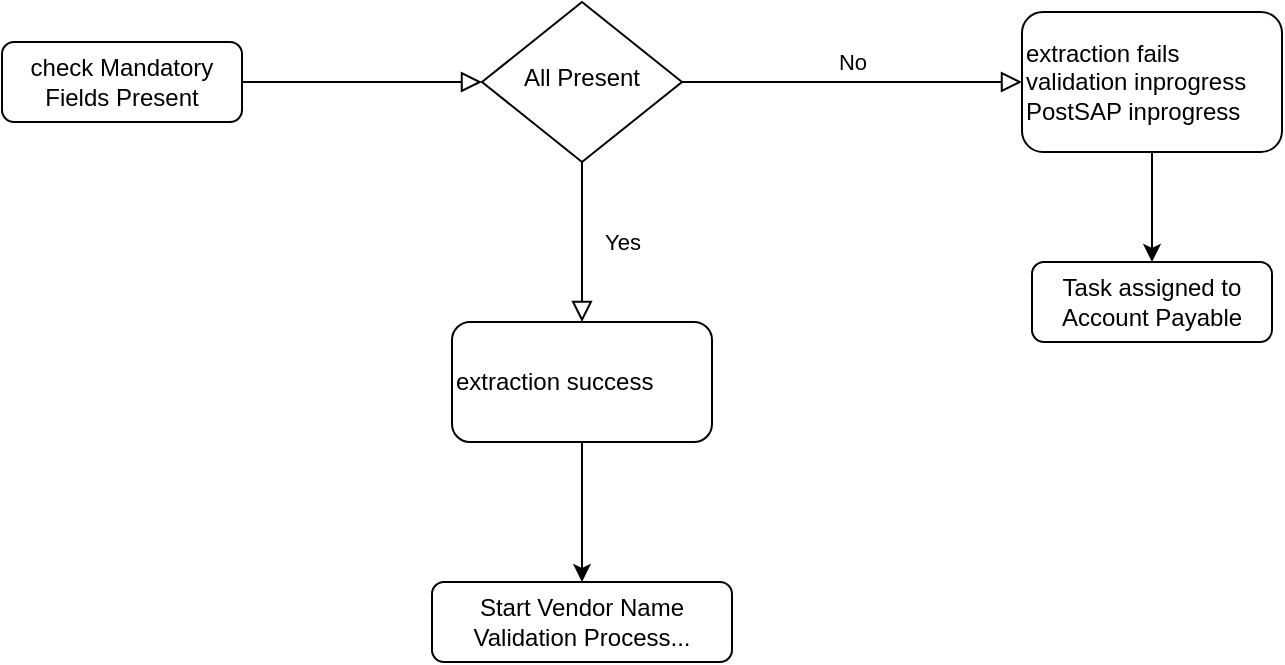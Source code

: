 <mxfile version="21.1.2" type="github" pages="7">
  <diagram id="C5RBs43oDa-KdzZeNtuy" name="Mandatory Fields">
    <mxGraphModel dx="880" dy="452" grid="1" gridSize="10" guides="1" tooltips="1" connect="1" arrows="1" fold="1" page="1" pageScale="1" pageWidth="827" pageHeight="1169" math="0" shadow="0">
      <root>
        <mxCell id="WIyWlLk6GJQsqaUBKTNV-0" />
        <mxCell id="WIyWlLk6GJQsqaUBKTNV-1" parent="WIyWlLk6GJQsqaUBKTNV-0" />
        <mxCell id="WIyWlLk6GJQsqaUBKTNV-2" value="" style="rounded=0;html=1;jettySize=auto;orthogonalLoop=1;fontSize=11;endArrow=block;endFill=0;endSize=8;strokeWidth=1;shadow=0;labelBackgroundColor=none;edgeStyle=orthogonalEdgeStyle;" parent="WIyWlLk6GJQsqaUBKTNV-1" source="WIyWlLk6GJQsqaUBKTNV-3" target="WIyWlLk6GJQsqaUBKTNV-6" edge="1">
          <mxGeometry relative="1" as="geometry" />
        </mxCell>
        <mxCell id="WIyWlLk6GJQsqaUBKTNV-3" value="check Mandatory Fields Present" style="rounded=1;whiteSpace=wrap;html=1;fontSize=12;glass=0;strokeWidth=1;shadow=0;" parent="WIyWlLk6GJQsqaUBKTNV-1" vertex="1">
          <mxGeometry x="40" y="50" width="120" height="40" as="geometry" />
        </mxCell>
        <mxCell id="WIyWlLk6GJQsqaUBKTNV-4" value="Yes" style="rounded=0;html=1;jettySize=auto;orthogonalLoop=1;fontSize=11;endArrow=block;endFill=0;endSize=8;strokeWidth=1;shadow=0;labelBackgroundColor=none;edgeStyle=orthogonalEdgeStyle;" parent="WIyWlLk6GJQsqaUBKTNV-1" source="WIyWlLk6GJQsqaUBKTNV-6" edge="1">
          <mxGeometry y="20" relative="1" as="geometry">
            <mxPoint as="offset" />
            <mxPoint x="330" y="190" as="targetPoint" />
          </mxGeometry>
        </mxCell>
        <mxCell id="WIyWlLk6GJQsqaUBKTNV-5" value="No" style="edgeStyle=orthogonalEdgeStyle;rounded=0;html=1;jettySize=auto;orthogonalLoop=1;fontSize=11;endArrow=block;endFill=0;endSize=8;strokeWidth=1;shadow=0;labelBackgroundColor=none;" parent="WIyWlLk6GJQsqaUBKTNV-1" source="WIyWlLk6GJQsqaUBKTNV-6" target="WIyWlLk6GJQsqaUBKTNV-7" edge="1">
          <mxGeometry y="10" relative="1" as="geometry">
            <mxPoint as="offset" />
          </mxGeometry>
        </mxCell>
        <mxCell id="WIyWlLk6GJQsqaUBKTNV-6" value="All Present" style="rhombus;whiteSpace=wrap;html=1;shadow=0;fontFamily=Helvetica;fontSize=12;align=center;strokeWidth=1;spacing=6;spacingTop=-4;" parent="WIyWlLk6GJQsqaUBKTNV-1" vertex="1">
          <mxGeometry x="280" y="30" width="100" height="80" as="geometry" />
        </mxCell>
        <mxCell id="fISz7vWK99dAuhPHRys6-1" style="edgeStyle=orthogonalEdgeStyle;rounded=0;orthogonalLoop=1;jettySize=auto;html=1;entryX=0.5;entryY=0;entryDx=0;entryDy=0;" parent="WIyWlLk6GJQsqaUBKTNV-1" source="WIyWlLk6GJQsqaUBKTNV-7" target="fISz7vWK99dAuhPHRys6-0" edge="1">
          <mxGeometry relative="1" as="geometry" />
        </mxCell>
        <mxCell id="WIyWlLk6GJQsqaUBKTNV-7" value="extraction fails&lt;br&gt;validation inprogress&lt;br&gt;&lt;div style=&quot;&quot;&gt;&lt;span style=&quot;background-color: initial;&quot;&gt;PostSAP inprogress&lt;/span&gt;&lt;/div&gt;" style="rounded=1;whiteSpace=wrap;html=1;fontSize=12;glass=0;strokeWidth=1;shadow=0;align=left;" parent="WIyWlLk6GJQsqaUBKTNV-1" vertex="1">
          <mxGeometry x="550" y="35" width="130" height="70" as="geometry" />
        </mxCell>
        <mxCell id="WIyWlLk6GJQsqaUBKTNV-11" value="Start Vendor Name Validation Process..." style="rounded=1;whiteSpace=wrap;html=1;fontSize=12;glass=0;strokeWidth=1;shadow=0;" parent="WIyWlLk6GJQsqaUBKTNV-1" vertex="1">
          <mxGeometry x="255" y="320" width="150" height="40" as="geometry" />
        </mxCell>
        <mxCell id="fISz7vWK99dAuhPHRys6-0" value="Task assigned to Account Payable" style="rounded=1;whiteSpace=wrap;html=1;fontSize=12;glass=0;strokeWidth=1;shadow=0;" parent="WIyWlLk6GJQsqaUBKTNV-1" vertex="1">
          <mxGeometry x="555" y="160" width="120" height="40" as="geometry" />
        </mxCell>
        <mxCell id="52Yj7BXI9naq8_dZovOU-3" style="edgeStyle=orthogonalEdgeStyle;rounded=0;orthogonalLoop=1;jettySize=auto;html=1;exitX=0.5;exitY=1;exitDx=0;exitDy=0;entryX=0.5;entryY=0;entryDx=0;entryDy=0;" parent="WIyWlLk6GJQsqaUBKTNV-1" source="52Yj7BXI9naq8_dZovOU-0" target="WIyWlLk6GJQsqaUBKTNV-11" edge="1">
          <mxGeometry relative="1" as="geometry" />
        </mxCell>
        <mxCell id="52Yj7BXI9naq8_dZovOU-0" value="extraction success" style="rounded=1;whiteSpace=wrap;html=1;fontSize=12;glass=0;strokeWidth=1;shadow=0;align=left;" parent="WIyWlLk6GJQsqaUBKTNV-1" vertex="1">
          <mxGeometry x="265" y="190" width="130" height="60" as="geometry" />
        </mxCell>
      </root>
    </mxGraphModel>
  </diagram>
  <diagram name="Vendor Name 100" id="xeKI6oWiTGmPrsFGjI2a">
    <mxGraphModel dx="880" dy="452" grid="1" gridSize="10" guides="1" tooltips="1" connect="1" arrows="1" fold="1" page="1" pageScale="1" pageWidth="827" pageHeight="1169" math="0" shadow="0">
      <root>
        <mxCell id="GEyq8QfW8XVwPVx9Geoc-0" />
        <mxCell id="GEyq8QfW8XVwPVx9Geoc-1" parent="GEyq8QfW8XVwPVx9Geoc-0" />
        <mxCell id="GEyq8QfW8XVwPVx9Geoc-5" value="No" style="edgeStyle=orthogonalEdgeStyle;rounded=0;html=1;jettySize=auto;orthogonalLoop=1;fontSize=11;endArrow=block;endFill=0;endSize=8;strokeWidth=1;shadow=0;labelBackgroundColor=none;" parent="GEyq8QfW8XVwPVx9Geoc-1" source="GEyq8QfW8XVwPVx9Geoc-6" target="GEyq8QfW8XVwPVx9Geoc-8" edge="1">
          <mxGeometry y="10" relative="1" as="geometry">
            <mxPoint as="offset" />
          </mxGeometry>
        </mxCell>
        <mxCell id="joRaf-Un_7jefoNx6RUr-8" style="edgeStyle=orthogonalEdgeStyle;rounded=0;orthogonalLoop=1;jettySize=auto;html=1;entryX=0.5;entryY=0;entryDx=0;entryDy=0;" parent="GEyq8QfW8XVwPVx9Geoc-1" source="GEyq8QfW8XVwPVx9Geoc-6" target="GEyq8QfW8XVwPVx9Geoc-9" edge="1">
          <mxGeometry relative="1" as="geometry" />
        </mxCell>
        <mxCell id="GEyq8QfW8XVwPVx9Geoc-6" value="invoiceData.getRecipientName() != null&lt;br style=&quot;border-color: var(--border-color);&quot;&gt;&amp;amp;&amp;amp;&lt;br style=&quot;border-color: var(--border-color);&quot;&gt;&amp;nbsp;invoiceData.getRecipientName() != &quot;&quot;" style="rhombus;whiteSpace=wrap;html=1;shadow=0;fontFamily=Helvetica;fontSize=12;align=center;strokeWidth=1;spacing=6;spacingTop=-4;" parent="GEyq8QfW8XVwPVx9Geoc-1" vertex="1">
          <mxGeometry x="124" y="31" width="350" height="170" as="geometry" />
        </mxCell>
        <mxCell id="GEyq8QfW8XVwPVx9Geoc-8" value="vendor name match fails (100)&lt;br&gt;validation fails" style="rounded=1;whiteSpace=wrap;html=1;fontSize=12;glass=0;strokeWidth=1;shadow=0;align=left;" parent="GEyq8QfW8XVwPVx9Geoc-1" vertex="1">
          <mxGeometry x="604" y="236" width="180" height="70" as="geometry" />
        </mxCell>
        <mxCell id="joRaf-Un_7jefoNx6RUr-1" style="edgeStyle=orthogonalEdgeStyle;rounded=0;orthogonalLoop=1;jettySize=auto;html=1;entryX=0.5;entryY=0;entryDx=0;entryDy=0;" parent="GEyq8QfW8XVwPVx9Geoc-1" source="GEyq8QfW8XVwPVx9Geoc-9" target="joRaf-Un_7jefoNx6RUr-0" edge="1">
          <mxGeometry relative="1" as="geometry" />
        </mxCell>
        <mxCell id="GEyq8QfW8XVwPVx9Geoc-9" value="getVendorDetailsByName" style="rounded=1;whiteSpace=wrap;html=1;fontSize=12;glass=0;strokeWidth=1;shadow=0;" parent="GEyq8QfW8XVwPVx9Geoc-1" vertex="1">
          <mxGeometry x="209" y="306" width="180" height="30" as="geometry" />
        </mxCell>
        <mxCell id="joRaf-Un_7jefoNx6RUr-3" style="edgeStyle=orthogonalEdgeStyle;rounded=0;orthogonalLoop=1;jettySize=auto;html=1;exitX=1;exitY=0.5;exitDx=0;exitDy=0;entryX=0;entryY=0.5;entryDx=0;entryDy=0;" parent="GEyq8QfW8XVwPVx9Geoc-1" source="joRaf-Un_7jefoNx6RUr-0" target="GEyq8QfW8XVwPVx9Geoc-8" edge="1">
          <mxGeometry relative="1" as="geometry">
            <mxPoint x="574" y="271" as="targetPoint" />
          </mxGeometry>
        </mxCell>
        <mxCell id="joRaf-Un_7jefoNx6RUr-6" style="edgeStyle=orthogonalEdgeStyle;rounded=0;orthogonalLoop=1;jettySize=auto;html=1;exitX=0.5;exitY=1;exitDx=0;exitDy=0;entryX=0.5;entryY=0;entryDx=0;entryDy=0;" parent="GEyq8QfW8XVwPVx9Geoc-1" source="joRaf-Un_7jefoNx6RUr-0" target="joRaf-Un_7jefoNx6RUr-5" edge="1">
          <mxGeometry relative="1" as="geometry" />
        </mxCell>
        <mxCell id="joRaf-Un_7jefoNx6RUr-0" value="if vendor exist" style="rhombus;whiteSpace=wrap;html=1;shadow=0;fontFamily=Helvetica;fontSize=12;align=center;strokeWidth=1;spacing=6;spacingTop=-4;" parent="GEyq8QfW8XVwPVx9Geoc-1" vertex="1">
          <mxGeometry x="239" y="431" width="120" height="80" as="geometry" />
        </mxCell>
        <mxCell id="joRaf-Un_7jefoNx6RUr-2" value="Yes" style="text;html=1;align=center;verticalAlign=middle;resizable=0;points=[];autosize=1;strokeColor=none;fillColor=none;" parent="GEyq8QfW8XVwPVx9Geoc-1" vertex="1">
          <mxGeometry x="304" y="581" width="40" height="30" as="geometry" />
        </mxCell>
        <mxCell id="joRaf-Un_7jefoNx6RUr-4" value="No" style="text;html=1;align=center;verticalAlign=middle;resizable=0;points=[];autosize=1;strokeColor=none;fillColor=none;" parent="GEyq8QfW8XVwPVx9Geoc-1" vertex="1">
          <mxGeometry x="389" y="441" width="40" height="30" as="geometry" />
        </mxCell>
        <mxCell id="joRaf-Un_7jefoNx6RUr-5" value="vendor name match success(100)&lt;br&gt;&lt;br&gt;Start Duplicate Invoice Validation Process..." style="rounded=1;whiteSpace=wrap;html=1;fontSize=12;glass=0;strokeWidth=1;shadow=0;align=left;" parent="GEyq8QfW8XVwPVx9Geoc-1" vertex="1">
          <mxGeometry x="179" y="631" width="240" height="70" as="geometry" />
        </mxCell>
        <mxCell id="joRaf-Un_7jefoNx6RUr-9" value="Yes" style="text;html=1;align=center;verticalAlign=middle;resizable=0;points=[];autosize=1;strokeColor=none;fillColor=none;" parent="GEyq8QfW8XVwPVx9Geoc-1" vertex="1">
          <mxGeometry x="304" y="251" width="40" height="30" as="geometry" />
        </mxCell>
      </root>
    </mxGraphModel>
  </diagram>
  <diagram name="Duplicate Invoice 110" id="ny8uPrNMtchfUcqOVGPN">
    <mxGraphModel dx="880" dy="452" grid="1" gridSize="10" guides="1" tooltips="1" connect="1" arrows="1" fold="1" page="1" pageScale="1" pageWidth="827" pageHeight="1169" math="0" shadow="0">
      <root>
        <mxCell id="5fZuDVEklZM3lYwPOzZ7-0" />
        <mxCell id="5fZuDVEklZM3lYwPOzZ7-1" parent="5fZuDVEklZM3lYwPOzZ7-0" />
        <mxCell id="5fZuDVEklZM3lYwPOzZ7-2" value="No" style="edgeStyle=orthogonalEdgeStyle;rounded=0;html=1;jettySize=auto;orthogonalLoop=1;fontSize=11;endArrow=block;endFill=0;endSize=8;strokeWidth=1;shadow=0;labelBackgroundColor=none;" parent="5fZuDVEklZM3lYwPOzZ7-1" source="5fZuDVEklZM3lYwPOzZ7-4" target="5fZuDVEklZM3lYwPOzZ7-5" edge="1">
          <mxGeometry y="10" relative="1" as="geometry">
            <mxPoint as="offset" />
          </mxGeometry>
        </mxCell>
        <mxCell id="gbaXrT7PtU5A1yUlChdh-5" style="edgeStyle=orthogonalEdgeStyle;rounded=0;orthogonalLoop=1;jettySize=auto;html=1;exitX=0.5;exitY=1;exitDx=0;exitDy=0;entryX=0.5;entryY=0;entryDx=0;entryDy=0;" parent="5fZuDVEklZM3lYwPOzZ7-1" source="5fZuDVEklZM3lYwPOzZ7-4" target="gbaXrT7PtU5A1yUlChdh-4" edge="1">
          <mxGeometry relative="1" as="geometry" />
        </mxCell>
        <mxCell id="5fZuDVEklZM3lYwPOzZ7-4" value="InvoiceRef() != null&lt;br&gt;&amp;amp;&amp;amp;&lt;br&gt;InvoiceDate() != null&lt;br&gt;&amp;amp;&amp;amp;&lt;br&gt;vendorMaster != null &lt;br&gt;&amp;amp;&amp;amp; &lt;br&gt;vendorMaster.getVendorNo() != null" style="rhombus;whiteSpace=wrap;html=1;shadow=0;fontFamily=Helvetica;fontSize=12;align=center;strokeWidth=1;spacing=6;spacingTop=-4;horizontal=1;verticalAlign=middle;labelPosition=center;verticalLabelPosition=middle;" parent="5fZuDVEklZM3lYwPOzZ7-1" vertex="1">
          <mxGeometry x="110" y="31" width="364" height="199" as="geometry" />
        </mxCell>
        <mxCell id="5fZuDVEklZM3lYwPOzZ7-5" value="duplicate invoice match fails (110)&lt;br&gt;validation fails" style="rounded=1;whiteSpace=wrap;html=1;fontSize=12;glass=0;strokeWidth=1;shadow=0;align=left;" parent="5fZuDVEklZM3lYwPOzZ7-1" vertex="1">
          <mxGeometry x="610" y="260" width="200" height="70" as="geometry" />
        </mxCell>
        <mxCell id="5fZuDVEklZM3lYwPOzZ7-12" value="No" style="text;html=1;align=center;verticalAlign=middle;resizable=0;points=[];autosize=1;strokeColor=none;fillColor=none;" parent="5fZuDVEklZM3lYwPOzZ7-1" vertex="1">
          <mxGeometry x="290" y="510" width="40" height="30" as="geometry" />
        </mxCell>
        <mxCell id="5fZuDVEklZM3lYwPOzZ7-13" value="duplicate invoice&amp;nbsp;match success(110)&lt;br&gt;&lt;br&gt;Start PO Validation Process..." style="rounded=1;whiteSpace=wrap;html=1;fontSize=12;glass=0;strokeWidth=1;shadow=0;align=left;" parent="5fZuDVEklZM3lYwPOzZ7-1" vertex="1">
          <mxGeometry x="172" y="560" width="240" height="70" as="geometry" />
        </mxCell>
        <mxCell id="5fZuDVEklZM3lYwPOzZ7-14" value="Yes" style="text;html=1;align=center;verticalAlign=middle;resizable=0;points=[];autosize=1;strokeColor=none;fillColor=none;" parent="5fZuDVEklZM3lYwPOzZ7-1" vertex="1">
          <mxGeometry x="290" y="236" width="40" height="30" as="geometry" />
        </mxCell>
        <mxCell id="gbaXrT7PtU5A1yUlChdh-8" style="edgeStyle=orthogonalEdgeStyle;rounded=0;orthogonalLoop=1;jettySize=auto;html=1;exitX=1;exitY=0.5;exitDx=0;exitDy=0;" parent="5fZuDVEklZM3lYwPOzZ7-1" source="gbaXrT7PtU5A1yUlChdh-3" target="5fZuDVEklZM3lYwPOzZ7-5" edge="1">
          <mxGeometry relative="1" as="geometry" />
        </mxCell>
        <mxCell id="gbaXrT7PtU5A1yUlChdh-9" value="" style="edgeStyle=orthogonalEdgeStyle;rounded=0;orthogonalLoop=1;jettySize=auto;html=1;" parent="5fZuDVEklZM3lYwPOzZ7-1" source="gbaXrT7PtU5A1yUlChdh-3" target="5fZuDVEklZM3lYwPOzZ7-13" edge="1">
          <mxGeometry relative="1" as="geometry" />
        </mxCell>
        <mxCell id="gbaXrT7PtU5A1yUlChdh-3" value="InvoiceDate() is in&amp;nbsp;&lt;br&gt;current fiscal year&lt;br&gt;&amp;amp;&amp;amp;&lt;br&gt;isVendorInvRefExist" style="rhombus;whiteSpace=wrap;html=1;shadow=0;fontFamily=Helvetica;fontSize=12;align=center;strokeWidth=1;spacing=6;spacingTop=-4;" parent="5fZuDVEklZM3lYwPOzZ7-1" vertex="1">
          <mxGeometry x="181" y="350" width="222" height="130" as="geometry" />
        </mxCell>
        <mxCell id="gbaXrT7PtU5A1yUlChdh-6" value="" style="edgeStyle=orthogonalEdgeStyle;rounded=0;orthogonalLoop=1;jettySize=auto;html=1;" parent="5fZuDVEklZM3lYwPOzZ7-1" source="gbaXrT7PtU5A1yUlChdh-4" target="gbaXrT7PtU5A1yUlChdh-3" edge="1">
          <mxGeometry relative="1" as="geometry" />
        </mxCell>
        <mxCell id="gbaXrT7PtU5A1yUlChdh-4" value="vendorInvoiceRef = vendorMaster.getVendorNo().concat(invoiceRef.concat(year.toString())" style="rounded=1;whiteSpace=wrap;html=1;fontSize=12;glass=0;strokeWidth=1;shadow=0;" parent="5fZuDVEklZM3lYwPOzZ7-1" vertex="1">
          <mxGeometry x="42" y="281" width="500" height="30" as="geometry" />
        </mxCell>
        <mxCell id="gbaXrT7PtU5A1yUlChdh-7" value="Yes" style="text;html=1;align=center;verticalAlign=middle;resizable=0;points=[];autosize=1;strokeColor=none;fillColor=none;" parent="5fZuDVEklZM3lYwPOzZ7-1" vertex="1">
          <mxGeometry x="420" y="380" width="40" height="30" as="geometry" />
        </mxCell>
      </root>
    </mxGraphModel>
  </diagram>
  <diagram name="PO Validation 190" id="QlxdeV87lX8dXFG3_laH">
    <mxGraphModel dx="880" dy="452" grid="1" gridSize="10" guides="1" tooltips="1" connect="1" arrows="1" fold="1" page="1" pageScale="1" pageWidth="827" pageHeight="1169" math="0" shadow="0">
      <root>
        <mxCell id="Qsd1zziGAJ3sXPpNQjHW-0" />
        <mxCell id="Qsd1zziGAJ3sXPpNQjHW-1" parent="Qsd1zziGAJ3sXPpNQjHW-0" />
        <mxCell id="Qsd1zziGAJ3sXPpNQjHW-2" value="No" style="edgeStyle=orthogonalEdgeStyle;rounded=0;html=1;jettySize=auto;orthogonalLoop=1;fontSize=11;endArrow=block;endFill=0;endSize=8;strokeWidth=1;shadow=0;labelBackgroundColor=none;" parent="Qsd1zziGAJ3sXPpNQjHW-1" source="Qsd1zziGAJ3sXPpNQjHW-4" target="Qsd1zziGAJ3sXPpNQjHW-5" edge="1">
          <mxGeometry y="10" relative="1" as="geometry">
            <mxPoint as="offset" />
          </mxGeometry>
        </mxCell>
        <mxCell id="Qsd1zziGAJ3sXPpNQjHW-3" style="edgeStyle=orthogonalEdgeStyle;rounded=0;orthogonalLoop=1;jettySize=auto;html=1;exitX=0.5;exitY=1;exitDx=0;exitDy=0;entryX=0.5;entryY=0;entryDx=0;entryDy=0;" parent="Qsd1zziGAJ3sXPpNQjHW-1" source="Qsd1zziGAJ3sXPpNQjHW-4" target="Qsd1zziGAJ3sXPpNQjHW-13" edge="1">
          <mxGeometry relative="1" as="geometry" />
        </mxCell>
        <mxCell id="Qsd1zziGAJ3sXPpNQjHW-4" value="vendorDetails.getVendorNo() != null &lt;br&gt;&amp;amp;&amp;amp; &lt;br&gt;&lt;div style=&quot;&quot;&gt;&lt;span style=&quot;background-color: initial;&quot;&gt;customerOrderDetails.getCustomerOrder() != null&lt;/span&gt;&lt;/div&gt;" style="rhombus;whiteSpace=wrap;html=1;shadow=0;fontFamily=Helvetica;fontSize=12;align=center;strokeWidth=1;spacing=6;spacingTop=-4;horizontal=1;verticalAlign=middle;labelPosition=center;verticalLabelPosition=middle;" parent="Qsd1zziGAJ3sXPpNQjHW-1" vertex="1">
          <mxGeometry x="120" y="82" width="364" height="199" as="geometry" />
        </mxCell>
        <mxCell id="v0q49C-ZAa6aPUNlLaJE-4" value="" style="edgeStyle=orthogonalEdgeStyle;rounded=0;orthogonalLoop=1;jettySize=auto;html=1;" parent="Qsd1zziGAJ3sXPpNQjHW-1" source="Qsd1zziGAJ3sXPpNQjHW-5" target="v0q49C-ZAa6aPUNlLaJE-0" edge="1">
          <mxGeometry relative="1" as="geometry" />
        </mxCell>
        <mxCell id="Qsd1zziGAJ3sXPpNQjHW-5" value="PO Validation match fails (190)&lt;br&gt;validation fails" style="rounded=1;whiteSpace=wrap;html=1;fontSize=12;glass=0;strokeWidth=1;shadow=0;align=left;" parent="Qsd1zziGAJ3sXPpNQjHW-1" vertex="1">
          <mxGeometry x="620" y="250" width="200" height="70" as="geometry" />
        </mxCell>
        <mxCell id="Qsd1zziGAJ3sXPpNQjHW-6" value="No" style="text;html=1;align=center;verticalAlign=middle;resizable=0;points=[];autosize=1;strokeColor=none;fillColor=none;" parent="Qsd1zziGAJ3sXPpNQjHW-1" vertex="1">
          <mxGeometry x="320" y="490" width="40" height="30" as="geometry" />
        </mxCell>
        <mxCell id="Qsd1zziGAJ3sXPpNQjHW-7" value="PO Validation&amp;nbsp;match success(190)&lt;br&gt;&lt;br&gt;Start Description Validation Process..." style="rounded=1;whiteSpace=wrap;html=1;fontSize=12;glass=0;strokeWidth=1;shadow=0;align=left;" parent="Qsd1zziGAJ3sXPpNQjHW-1" vertex="1">
          <mxGeometry x="163" y="680" width="278" height="70" as="geometry" />
        </mxCell>
        <mxCell id="Qsd1zziGAJ3sXPpNQjHW-8" value="Yes" style="text;html=1;align=center;verticalAlign=middle;resizable=0;points=[];autosize=1;strokeColor=none;fillColor=none;" parent="Qsd1zziGAJ3sXPpNQjHW-1" vertex="1">
          <mxGeometry x="300" y="300" width="40" height="30" as="geometry" />
        </mxCell>
        <mxCell id="Qsd1zziGAJ3sXPpNQjHW-10" value="" style="edgeStyle=orthogonalEdgeStyle;rounded=0;orthogonalLoop=1;jettySize=auto;html=1;" parent="Qsd1zziGAJ3sXPpNQjHW-1" source="Qsd1zziGAJ3sXPpNQjHW-11" target="Qsd1zziGAJ3sXPpNQjHW-7" edge="1">
          <mxGeometry relative="1" as="geometry" />
        </mxCell>
        <mxCell id="v0q49C-ZAa6aPUNlLaJE-5" style="edgeStyle=orthogonalEdgeStyle;rounded=0;orthogonalLoop=1;jettySize=auto;html=1;exitX=1;exitY=0.5;exitDx=0;exitDy=0;" parent="Qsd1zziGAJ3sXPpNQjHW-1" source="Qsd1zziGAJ3sXPpNQjHW-11" edge="1">
          <mxGeometry relative="1" as="geometry">
            <mxPoint x="570" y="290" as="targetPoint" />
          </mxGeometry>
        </mxCell>
        <mxCell id="Qsd1zziGAJ3sXPpNQjHW-11" value="POHeaderData != null&lt;br&gt;&amp;amp;&amp;amp;&lt;br&gt;POHeaderData &amp;gt; 0" style="rhombus;whiteSpace=wrap;html=1;shadow=0;fontFamily=Helvetica;fontSize=12;align=center;strokeWidth=1;spacing=6;spacingTop=-4;" parent="Qsd1zziGAJ3sXPpNQjHW-1" vertex="1">
          <mxGeometry x="191" y="455" width="222" height="130" as="geometry" />
        </mxCell>
        <mxCell id="Qsd1zziGAJ3sXPpNQjHW-12" value="" style="edgeStyle=orthogonalEdgeStyle;rounded=0;orthogonalLoop=1;jettySize=auto;html=1;" parent="Qsd1zziGAJ3sXPpNQjHW-1" source="Qsd1zziGAJ3sXPpNQjHW-13" target="Qsd1zziGAJ3sXPpNQjHW-11" edge="1">
          <mxGeometry relative="1" as="geometry" />
        </mxCell>
        <mxCell id="Qsd1zziGAJ3sXPpNQjHW-13" value="getPoHeaderByVendorNoAndPurchDoc" style="rounded=1;whiteSpace=wrap;html=1;fontSize=12;glass=0;strokeWidth=1;shadow=0;" parent="Qsd1zziGAJ3sXPpNQjHW-1" vertex="1">
          <mxGeometry x="168" y="350" width="268" height="30" as="geometry" />
        </mxCell>
        <mxCell id="Qsd1zziGAJ3sXPpNQjHW-14" value="Yes" style="text;html=1;align=center;verticalAlign=middle;resizable=0;points=[];autosize=1;strokeColor=none;fillColor=none;" parent="Qsd1zziGAJ3sXPpNQjHW-1" vertex="1">
          <mxGeometry x="300" y="610" width="40" height="30" as="geometry" />
        </mxCell>
        <mxCell id="v0q49C-ZAa6aPUNlLaJE-0" value="Task assigned to Buyer" style="rounded=1;whiteSpace=wrap;html=1;fontSize=12;glass=0;strokeWidth=1;shadow=0;align=left;" parent="Qsd1zziGAJ3sXPpNQjHW-1" vertex="1">
          <mxGeometry x="620" y="360" width="200" height="70" as="geometry" />
        </mxCell>
        <mxCell id="v0q49C-ZAa6aPUNlLaJE-6" value="No" style="text;html=1;align=center;verticalAlign=middle;resizable=0;points=[];autosize=1;strokeColor=none;fillColor=none;" parent="Qsd1zziGAJ3sXPpNQjHW-1" vertex="1">
          <mxGeometry x="444" y="490" width="40" height="30" as="geometry" />
        </mxCell>
      </root>
    </mxGraphModel>
  </diagram>
  <diagram name="Description Validation 200" id="zbGm_kWKnLR4h5EG7IBR">
    <mxGraphModel dx="880" dy="452" grid="1" gridSize="10" guides="1" tooltips="1" connect="1" arrows="1" fold="1" page="1" pageScale="1" pageWidth="827" pageHeight="1169" math="0" shadow="0">
      <root>
        <mxCell id="8-1IwATD3WHLKUTED8IT-0" />
        <mxCell id="8-1IwATD3WHLKUTED8IT-1" parent="8-1IwATD3WHLKUTED8IT-0" />
        <mxCell id="lL8VMPTBI8LRyve6kalr-17" style="edgeStyle=orthogonalEdgeStyle;rounded=0;orthogonalLoop=1;jettySize=auto;html=1;" parent="8-1IwATD3WHLKUTED8IT-1" source="8-1IwATD3WHLKUTED8IT-4" target="8-1IwATD3WHLKUTED8IT-8" edge="1">
          <mxGeometry relative="1" as="geometry" />
        </mxCell>
        <mxCell id="lL8VMPTBI8LRyve6kalr-18" style="edgeStyle=orthogonalEdgeStyle;rounded=0;orthogonalLoop=1;jettySize=auto;html=1;exitX=1;exitY=0.5;exitDx=0;exitDy=0;" parent="8-1IwATD3WHLKUTED8IT-1" source="8-1IwATD3WHLKUTED8IT-4" edge="1">
          <mxGeometry relative="1" as="geometry">
            <mxPoint x="550" y="251" as="targetPoint" />
            <Array as="points">
              <mxPoint x="640" y="1020" />
              <mxPoint x="640" y="441" />
              <mxPoint x="550" y="441" />
            </Array>
          </mxGeometry>
        </mxCell>
        <mxCell id="8-1IwATD3WHLKUTED8IT-4" value="finalSize == matchCount" style="rhombus;whiteSpace=wrap;html=1;shadow=0;fontFamily=Helvetica;fontSize=12;align=center;strokeWidth=1;spacing=6;spacingTop=-4;horizontal=1;verticalAlign=middle;labelPosition=center;verticalLabelPosition=middle;" parent="8-1IwATD3WHLKUTED8IT-1" vertex="1">
          <mxGeometry x="90" y="920" width="230" height="138" as="geometry" />
        </mxCell>
        <mxCell id="8-1IwATD3WHLKUTED8IT-7" value="Yes" style="text;html=1;align=center;verticalAlign=middle;resizable=0;points=[];autosize=1;strokeColor=none;fillColor=none;" parent="8-1IwATD3WHLKUTED8IT-1" vertex="1">
          <mxGeometry x="200" y="1131" width="40" height="30" as="geometry" />
        </mxCell>
        <mxCell id="8-1IwATD3WHLKUTED8IT-8" value="Desc Validation&amp;nbsp;match success(200)&lt;br&gt;&lt;br&gt;Start Payment Term Validation Process..." style="rounded=1;whiteSpace=wrap;html=1;fontSize=12;glass=0;strokeWidth=1;shadow=0;align=left;" parent="8-1IwATD3WHLKUTED8IT-1" vertex="1">
          <mxGeometry x="66" y="1091" width="278" height="70" as="geometry" />
        </mxCell>
        <mxCell id="lL8VMPTBI8LRyve6kalr-2" style="edgeStyle=orthogonalEdgeStyle;rounded=0;orthogonalLoop=1;jettySize=auto;html=1;" parent="8-1IwATD3WHLKUTED8IT-1" source="lL8VMPTBI8LRyve6kalr-0" target="lL8VMPTBI8LRyve6kalr-1" edge="1">
          <mxGeometry relative="1" as="geometry" />
        </mxCell>
        <mxCell id="lL8VMPTBI8LRyve6kalr-4" style="edgeStyle=orthogonalEdgeStyle;rounded=0;orthogonalLoop=1;jettySize=auto;html=1;exitX=1;exitY=0.5;exitDx=0;exitDy=0;entryX=0;entryY=0.5;entryDx=0;entryDy=0;" parent="8-1IwATD3WHLKUTED8IT-1" source="lL8VMPTBI8LRyve6kalr-0" target="lL8VMPTBI8LRyve6kalr-3" edge="1">
          <mxGeometry relative="1" as="geometry" />
        </mxCell>
        <mxCell id="lL8VMPTBI8LRyve6kalr-0" value="getProductDescription().&lt;br&gt;contains(item.getSupplierMaterialNumber()" style="rhombus;whiteSpace=wrap;html=1;shadow=0;fontFamily=Helvetica;fontSize=12;align=center;strokeWidth=1;spacing=6;spacingTop=-4;horizontal=1;verticalAlign=middle;labelPosition=center;verticalLabelPosition=middle;" parent="8-1IwATD3WHLKUTED8IT-1" vertex="1">
          <mxGeometry x="60" y="411" width="290" height="199" as="geometry" />
        </mxCell>
        <mxCell id="lL8VMPTBI8LRyve6kalr-5" style="edgeStyle=orthogonalEdgeStyle;rounded=0;orthogonalLoop=1;jettySize=auto;html=1;exitX=1;exitY=0.5;exitDx=0;exitDy=0;" parent="8-1IwATD3WHLKUTED8IT-1" source="lL8VMPTBI8LRyve6kalr-1" edge="1">
          <mxGeometry relative="1" as="geometry">
            <mxPoint x="410" y="511" as="targetPoint" />
          </mxGeometry>
        </mxCell>
        <mxCell id="lL8VMPTBI8LRyve6kalr-1" value="getProductDescription().&lt;br&gt;contains(item.getShortText()" style="rhombus;whiteSpace=wrap;html=1;shadow=0;fontFamily=Helvetica;fontSize=12;align=center;strokeWidth=1;spacing=6;spacingTop=-4;horizontal=1;verticalAlign=middle;labelPosition=center;verticalLabelPosition=middle;" parent="8-1IwATD3WHLKUTED8IT-1" vertex="1">
          <mxGeometry x="35" y="691" width="340" height="199" as="geometry" />
        </mxCell>
        <mxCell id="lL8VMPTBI8LRyve6kalr-3" value="matchCount = matchCount + 1;" style="rounded=1;whiteSpace=wrap;html=1;fontSize=12;glass=0;strokeWidth=1;shadow=0;align=left;" parent="8-1IwATD3WHLKUTED8IT-1" vertex="1">
          <mxGeometry x="441" y="475.5" width="179" height="70" as="geometry" />
        </mxCell>
        <mxCell id="lL8VMPTBI8LRyve6kalr-6" value="Yes" style="text;html=1;align=center;verticalAlign=middle;resizable=0;points=[];autosize=1;strokeColor=none;fillColor=none;" parent="8-1IwATD3WHLKUTED8IT-1" vertex="1">
          <mxGeometry x="350" y="475.5" width="40" height="30" as="geometry" />
        </mxCell>
        <mxCell id="lL8VMPTBI8LRyve6kalr-7" value="Yes" style="text;html=1;align=center;verticalAlign=middle;resizable=0;points=[];autosize=1;strokeColor=none;fillColor=none;" parent="8-1IwATD3WHLKUTED8IT-1" vertex="1">
          <mxGeometry x="373" y="681" width="40" height="30" as="geometry" />
        </mxCell>
        <mxCell id="lL8VMPTBI8LRyve6kalr-8" value="No" style="text;html=1;align=center;verticalAlign=middle;resizable=0;points=[];autosize=1;strokeColor=none;fillColor=none;" parent="8-1IwATD3WHLKUTED8IT-1" vertex="1">
          <mxGeometry x="210" y="631" width="40" height="30" as="geometry" />
        </mxCell>
        <mxCell id="lL8VMPTBI8LRyve6kalr-11" value="" style="edgeStyle=orthogonalEdgeStyle;rounded=0;orthogonalLoop=1;jettySize=auto;html=1;" parent="8-1IwATD3WHLKUTED8IT-1" source="lL8VMPTBI8LRyve6kalr-9" target="lL8VMPTBI8LRyve6kalr-10" edge="1">
          <mxGeometry relative="1" as="geometry" />
        </mxCell>
        <mxCell id="lL8VMPTBI8LRyve6kalr-9" value="List&amp;lt;POItemDataDto&amp;gt; =&amp;nbsp;getPoItemDataByPoId&lt;br&gt;List&amp;lt;ServicePOLineItem&amp;gt; =&amp;nbsp;getServicePOLineItemByPoId&lt;br&gt;finalSize = goodsItems.size() + servicePoItemList.size()" style="rounded=1;whiteSpace=wrap;html=1;fontSize=12;glass=0;strokeWidth=1;shadow=0;align=left;" parent="8-1IwATD3WHLKUTED8IT-1" vertex="1">
          <mxGeometry x="40" y="51" width="330" height="70" as="geometry" />
        </mxCell>
        <mxCell id="lL8VMPTBI8LRyve6kalr-13" style="edgeStyle=orthogonalEdgeStyle;rounded=0;orthogonalLoop=1;jettySize=auto;html=1;" parent="8-1IwATD3WHLKUTED8IT-1" source="lL8VMPTBI8LRyve6kalr-10" target="lL8VMPTBI8LRyve6kalr-12" edge="1">
          <mxGeometry relative="1" as="geometry" />
        </mxCell>
        <mxCell id="lL8VMPTBI8LRyve6kalr-16" style="edgeStyle=orthogonalEdgeStyle;rounded=0;orthogonalLoop=1;jettySize=auto;html=1;entryX=0.5;entryY=0;entryDx=0;entryDy=0;" parent="8-1IwATD3WHLKUTED8IT-1" source="lL8VMPTBI8LRyve6kalr-10" target="lL8VMPTBI8LRyve6kalr-0" edge="1">
          <mxGeometry relative="1" as="geometry" />
        </mxCell>
        <mxCell id="lL8VMPTBI8LRyve6kalr-10" value="list size &amp;gt; 0" style="rhombus;whiteSpace=wrap;html=1;shadow=0;fontFamily=Helvetica;fontSize=12;align=center;strokeWidth=1;spacing=6;spacingTop=-4;horizontal=1;verticalAlign=middle;labelPosition=center;verticalLabelPosition=middle;" parent="8-1IwATD3WHLKUTED8IT-1" vertex="1">
          <mxGeometry x="105" y="191" width="200" height="110" as="geometry" />
        </mxCell>
        <mxCell id="lL8VMPTBI8LRyve6kalr-12" value="Desc Validation match fails (200)&lt;br&gt;validation fails" style="rounded=1;whiteSpace=wrap;html=1;fontSize=12;glass=0;strokeWidth=1;shadow=0;align=left;" parent="8-1IwATD3WHLKUTED8IT-1" vertex="1">
          <mxGeometry x="590" y="211" width="200" height="70" as="geometry" />
        </mxCell>
        <mxCell id="lL8VMPTBI8LRyve6kalr-14" value="Yes" style="text;html=1;align=center;verticalAlign=middle;resizable=0;points=[];autosize=1;strokeColor=none;fillColor=none;" parent="8-1IwATD3WHLKUTED8IT-1" vertex="1">
          <mxGeometry x="210" y="341" width="40" height="30" as="geometry" />
        </mxCell>
        <mxCell id="lL8VMPTBI8LRyve6kalr-15" value="No" style="text;html=1;align=center;verticalAlign=middle;resizable=0;points=[];autosize=1;strokeColor=none;fillColor=none;" parent="8-1IwATD3WHLKUTED8IT-1" vertex="1">
          <mxGeometry x="325" y="221" width="40" height="30" as="geometry" />
        </mxCell>
        <mxCell id="lWGoEmeJLB6GurPb15zS-0" value="No" style="text;html=1;align=center;verticalAlign=middle;resizable=0;points=[];autosize=1;strokeColor=none;fillColor=none;" vertex="1" parent="8-1IwATD3WHLKUTED8IT-1">
          <mxGeometry x="380" y="990" width="40" height="30" as="geometry" />
        </mxCell>
        <mxCell id="lWGoEmeJLB6GurPb15zS-1" value="Yes" style="text;html=1;align=center;verticalAlign=middle;resizable=0;points=[];autosize=1;strokeColor=none;fillColor=none;" vertex="1" parent="8-1IwATD3WHLKUTED8IT-1">
          <mxGeometry x="210" y="1058" width="40" height="30" as="geometry" />
        </mxCell>
      </root>
    </mxGraphModel>
  </diagram>
  <diagram name="Payment Term 201" id="Jgr35GBIn9OqwFIiHk9c">
    <mxGraphModel dx="880" dy="1621" grid="1" gridSize="10" guides="1" tooltips="1" connect="1" arrows="1" fold="1" page="1" pageScale="1" pageWidth="827" pageHeight="1169" math="0" shadow="0">
      <root>
        <mxCell id="P-zoeP4JS96smTAtgnuE-0" />
        <mxCell id="P-zoeP4JS96smTAtgnuE-1" parent="P-zoeP4JS96smTAtgnuE-0" />
        <mxCell id="P-zoeP4JS96smTAtgnuE-7" value="Payment Term Validation&amp;nbsp;match success(201)&lt;br&gt;&lt;br&gt;Start Price Validation Process..." style="rounded=1;whiteSpace=wrap;html=1;fontSize=12;glass=0;strokeWidth=1;shadow=0;align=left;" parent="P-zoeP4JS96smTAtgnuE-1" vertex="1">
          <mxGeometry x="101" y="-400" width="278" height="70" as="geometry" />
        </mxCell>
        <mxCell id="P-zoeP4JS96smTAtgnuE-8" value="Task assigned to Buyer" style="rounded=1;whiteSpace=wrap;html=1;fontSize=12;glass=0;strokeWidth=1;shadow=0;align=left;" parent="P-zoeP4JS96smTAtgnuE-1" vertex="1">
          <mxGeometry x="570" y="-870" width="220" height="70" as="geometry" />
        </mxCell>
        <mxCell id="P-zoeP4JS96smTAtgnuE-24" value="Yes" style="text;html=1;align=center;verticalAlign=middle;resizable=0;points=[];autosize=1;strokeColor=none;fillColor=none;" parent="P-zoeP4JS96smTAtgnuE-1" vertex="1">
          <mxGeometry x="240" y="-560" width="40" height="30" as="geometry" />
        </mxCell>
        <mxCell id="P-zoeP4JS96smTAtgnuE-25" value="No" style="text;html=1;align=center;verticalAlign=middle;resizable=0;points=[];autosize=1;strokeColor=none;fillColor=none;" parent="P-zoeP4JS96smTAtgnuE-1" vertex="1">
          <mxGeometry x="335" y="-1060" width="40" height="30" as="geometry" />
        </mxCell>
        <mxCell id="pornP_LhZmqUEke2wxAV-2" value="" style="edgeStyle=orthogonalEdgeStyle;rounded=0;orthogonalLoop=1;jettySize=auto;html=1;" parent="P-zoeP4JS96smTAtgnuE-1" source="pornP_LhZmqUEke2wxAV-0" target="pornP_LhZmqUEke2wxAV-1" edge="1">
          <mxGeometry relative="1" as="geometry" />
        </mxCell>
        <mxCell id="pornP_LhZmqUEke2wxAV-8" style="edgeStyle=orthogonalEdgeStyle;rounded=0;orthogonalLoop=1;jettySize=auto;html=1;" parent="P-zoeP4JS96smTAtgnuE-1" source="pornP_LhZmqUEke2wxAV-0" target="pornP_LhZmqUEke2wxAV-7" edge="1">
          <mxGeometry relative="1" as="geometry" />
        </mxCell>
        <mxCell id="pornP_LhZmqUEke2wxAV-0" value="invoiceData.getPoId() != null&lt;br&gt;&amp;amp;&amp;amp;&lt;br&gt;CustomerDetails.getCustomerOrder() != null&lt;br&gt;&amp;amp;&amp;amp;&lt;br&gt;invoiceData.getPaymentTerm() != null" style="rhombus;whiteSpace=wrap;html=1;shadow=0;fontFamily=Helvetica;fontSize=12;align=center;strokeWidth=1;spacing=6;spacingTop=-4;horizontal=1;verticalAlign=middle;labelPosition=center;verticalLabelPosition=middle;" parent="P-zoeP4JS96smTAtgnuE-1" vertex="1">
          <mxGeometry x="20" y="-1140" width="310" height="220" as="geometry" />
        </mxCell>
        <mxCell id="pornP_LhZmqUEke2wxAV-5" style="edgeStyle=orthogonalEdgeStyle;rounded=0;orthogonalLoop=1;jettySize=auto;html=1;entryX=0.5;entryY=0;entryDx=0;entryDy=0;" parent="P-zoeP4JS96smTAtgnuE-1" source="pornP_LhZmqUEke2wxAV-1" target="pornP_LhZmqUEke2wxAV-3" edge="1">
          <mxGeometry relative="1" as="geometry" />
        </mxCell>
        <mxCell id="pornP_LhZmqUEke2wxAV-1" value="paymentTerm = getPaymentTermByPurchDoc" style="rounded=1;whiteSpace=wrap;html=1;fontSize=12;glass=0;strokeWidth=1;shadow=0;align=left;" parent="P-zoeP4JS96smTAtgnuE-1" vertex="1">
          <mxGeometry x="40.5" y="-850" width="269" height="70" as="geometry" />
        </mxCell>
        <mxCell id="pornP_LhZmqUEke2wxAV-10" style="edgeStyle=orthogonalEdgeStyle;rounded=0;orthogonalLoop=1;jettySize=auto;html=1;" parent="P-zoeP4JS96smTAtgnuE-1" source="pornP_LhZmqUEke2wxAV-3" target="P-zoeP4JS96smTAtgnuE-7" edge="1">
          <mxGeometry relative="1" as="geometry" />
        </mxCell>
        <mxCell id="pornP_LhZmqUEke2wxAV-11" style="edgeStyle=orthogonalEdgeStyle;rounded=0;orthogonalLoop=1;jettySize=auto;html=1;" parent="P-zoeP4JS96smTAtgnuE-1" source="pornP_LhZmqUEke2wxAV-3" edge="1">
          <mxGeometry relative="1" as="geometry">
            <mxPoint x="530" y="-1033" as="targetPoint" />
          </mxGeometry>
        </mxCell>
        <mxCell id="pornP_LhZmqUEke2wxAV-3" value="paymentTerm != null&lt;br&gt;&amp;amp;&amp;amp;&lt;br&gt;paymentTerm..contains(invoiceData.getPaymentTerm())" style="rhombus;whiteSpace=wrap;html=1;shadow=0;fontFamily=Helvetica;fontSize=12;align=center;strokeWidth=1;spacing=6;spacingTop=-4;horizontal=1;verticalAlign=middle;labelPosition=center;verticalLabelPosition=middle;" parent="P-zoeP4JS96smTAtgnuE-1" vertex="1">
          <mxGeometry y="-720" width="480" height="110" as="geometry" />
        </mxCell>
        <mxCell id="pornP_LhZmqUEke2wxAV-6" value="Yes" style="text;html=1;align=center;verticalAlign=middle;resizable=0;points=[];autosize=1;strokeColor=none;fillColor=none;" parent="P-zoeP4JS96smTAtgnuE-1" vertex="1">
          <mxGeometry x="170" y="-900" width="40" height="30" as="geometry" />
        </mxCell>
        <mxCell id="pornP_LhZmqUEke2wxAV-9" style="edgeStyle=orthogonalEdgeStyle;rounded=0;orthogonalLoop=1;jettySize=auto;html=1;entryX=0.565;entryY=0.029;entryDx=0;entryDy=0;entryPerimeter=0;" parent="P-zoeP4JS96smTAtgnuE-1" source="pornP_LhZmqUEke2wxAV-7" target="P-zoeP4JS96smTAtgnuE-8" edge="1">
          <mxGeometry relative="1" as="geometry" />
        </mxCell>
        <mxCell id="pornP_LhZmqUEke2wxAV-7" value="Payment Term Validation match fails (201)&lt;br&gt;validation fails" style="rounded=1;whiteSpace=wrap;html=1;fontSize=12;glass=0;strokeWidth=1;shadow=0;align=left;" parent="P-zoeP4JS96smTAtgnuE-1" vertex="1">
          <mxGeometry x="580" y="-1065" width="230" height="70" as="geometry" />
        </mxCell>
        <mxCell id="pornP_LhZmqUEke2wxAV-12" value="No" style="text;html=1;align=center;verticalAlign=middle;resizable=0;points=[];autosize=1;strokeColor=none;fillColor=none;" parent="P-zoeP4JS96smTAtgnuE-1" vertex="1">
          <mxGeometry x="490" y="-760" width="40" height="30" as="geometry" />
        </mxCell>
      </root>
    </mxGraphModel>
  </diagram>
  <diagram name="Price Mismatch Validation 210" id="qrVO9PmL-pRE_u3QeoQ3">
    <mxGraphModel dx="880" dy="452" grid="1" gridSize="10" guides="1" tooltips="1" connect="1" arrows="1" fold="1" page="1" pageScale="1" pageWidth="827" pageHeight="1169" math="0" shadow="0">
      <root>
        <mxCell id="YjpxrNrQ26Oj-FBMNOhv-0" />
        <mxCell id="YjpxrNrQ26Oj-FBMNOhv-1" parent="YjpxrNrQ26Oj-FBMNOhv-0" />
        <mxCell id="YjpxrNrQ26Oj-FBMNOhv-2" style="edgeStyle=orthogonalEdgeStyle;rounded=0;orthogonalLoop=1;jettySize=auto;html=1;" edge="1" parent="YjpxrNrQ26Oj-FBMNOhv-1" source="YjpxrNrQ26Oj-FBMNOhv-4" target="YjpxrNrQ26Oj-FBMNOhv-6">
          <mxGeometry relative="1" as="geometry" />
        </mxCell>
        <mxCell id="YjpxrNrQ26Oj-FBMNOhv-3" style="edgeStyle=orthogonalEdgeStyle;rounded=0;orthogonalLoop=1;jettySize=auto;html=1;exitX=1;exitY=0.5;exitDx=0;exitDy=0;" edge="1" parent="YjpxrNrQ26Oj-FBMNOhv-1" source="YjpxrNrQ26Oj-FBMNOhv-4">
          <mxGeometry relative="1" as="geometry">
            <mxPoint x="550" y="251" as="targetPoint" />
            <Array as="points">
              <mxPoint x="640" y="1020" />
              <mxPoint x="640" y="441" />
              <mxPoint x="550" y="441" />
            </Array>
          </mxGeometry>
        </mxCell>
        <mxCell id="YjpxrNrQ26Oj-FBMNOhv-4" value="finalSize == matchCount" style="rhombus;whiteSpace=wrap;html=1;shadow=0;fontFamily=Helvetica;fontSize=12;align=center;strokeWidth=1;spacing=6;spacingTop=-4;horizontal=1;verticalAlign=middle;labelPosition=center;verticalLabelPosition=middle;" vertex="1" parent="YjpxrNrQ26Oj-FBMNOhv-1">
          <mxGeometry x="90" y="920" width="230" height="138" as="geometry" />
        </mxCell>
        <mxCell id="YjpxrNrQ26Oj-FBMNOhv-5" value="Yes" style="text;html=1;align=center;verticalAlign=middle;resizable=0;points=[];autosize=1;strokeColor=none;fillColor=none;" vertex="1" parent="YjpxrNrQ26Oj-FBMNOhv-1">
          <mxGeometry x="200" y="1131" width="40" height="30" as="geometry" />
        </mxCell>
        <mxCell id="YjpxrNrQ26Oj-FBMNOhv-6" value="Price Validation&amp;nbsp;match success(210)&lt;br&gt;&lt;br&gt;Start UOM Validation Process..." style="rounded=1;whiteSpace=wrap;html=1;fontSize=12;glass=0;strokeWidth=1;shadow=0;align=left;" vertex="1" parent="YjpxrNrQ26Oj-FBMNOhv-1">
          <mxGeometry x="66" y="1091" width="278" height="70" as="geometry" />
        </mxCell>
        <mxCell id="YjpxrNrQ26Oj-FBMNOhv-7" style="edgeStyle=orthogonalEdgeStyle;rounded=0;orthogonalLoop=1;jettySize=auto;html=1;" edge="1" parent="YjpxrNrQ26Oj-FBMNOhv-1" source="YjpxrNrQ26Oj-FBMNOhv-9" target="YjpxrNrQ26Oj-FBMNOhv-11">
          <mxGeometry relative="1" as="geometry" />
        </mxCell>
        <mxCell id="YjpxrNrQ26Oj-FBMNOhv-8" style="edgeStyle=orthogonalEdgeStyle;rounded=0;orthogonalLoop=1;jettySize=auto;html=1;exitX=1;exitY=0.5;exitDx=0;exitDy=0;entryX=0;entryY=0.5;entryDx=0;entryDy=0;" edge="1" parent="YjpxrNrQ26Oj-FBMNOhv-1" source="YjpxrNrQ26Oj-FBMNOhv-9" target="YjpxrNrQ26Oj-FBMNOhv-12">
          <mxGeometry relative="1" as="geometry" />
        </mxCell>
        <mxCell id="YjpxrNrQ26Oj-FBMNOhv-9" value="item.getMaterial().&lt;br&gt;equals(prod.getItem()) &lt;br&gt;&amp;amp;&amp;amp;&lt;br&gt;&amp;nbsp;item.getNetValue().equals((Double) prod.getTotalAmount())" style="rhombus;whiteSpace=wrap;html=1;shadow=0;fontFamily=Helvetica;fontSize=12;align=center;strokeWidth=1;spacing=6;spacingTop=-4;horizontal=1;verticalAlign=middle;labelPosition=center;verticalLabelPosition=middle;" vertex="1" parent="YjpxrNrQ26Oj-FBMNOhv-1">
          <mxGeometry x="60" y="411" width="290" height="199" as="geometry" />
        </mxCell>
        <mxCell id="YjpxrNrQ26Oj-FBMNOhv-10" style="edgeStyle=orthogonalEdgeStyle;rounded=0;orthogonalLoop=1;jettySize=auto;html=1;exitX=1;exitY=0.5;exitDx=0;exitDy=0;" edge="1" parent="YjpxrNrQ26Oj-FBMNOhv-1" source="YjpxrNrQ26Oj-FBMNOhv-11">
          <mxGeometry relative="1" as="geometry">
            <mxPoint x="410" y="511" as="targetPoint" />
          </mxGeometry>
        </mxCell>
        <mxCell id="YjpxrNrQ26Oj-FBMNOhv-11" value="item.getExtItemNo().&lt;br&gt;equals(prod.getItem())&lt;br style=&quot;border-color: var(--border-color);&quot;&gt;&amp;amp;&amp;amp;&lt;br style=&quot;border-color: var(--border-color);&quot;&gt;&amp;nbsp;item.getNetValue().equals((Double) &lt;br&gt;prod.getTotalAmount())" style="rhombus;whiteSpace=wrap;html=1;shadow=0;fontFamily=Helvetica;fontSize=12;align=center;strokeWidth=1;spacing=6;spacingTop=-4;horizontal=1;verticalAlign=middle;labelPosition=center;verticalLabelPosition=middle;" vertex="1" parent="YjpxrNrQ26Oj-FBMNOhv-1">
          <mxGeometry x="35" y="691" width="340" height="199" as="geometry" />
        </mxCell>
        <mxCell id="YjpxrNrQ26Oj-FBMNOhv-12" value="matchCount = matchCount + 1;" style="rounded=1;whiteSpace=wrap;html=1;fontSize=12;glass=0;strokeWidth=1;shadow=0;align=left;" vertex="1" parent="YjpxrNrQ26Oj-FBMNOhv-1">
          <mxGeometry x="441" y="475.5" width="179" height="70" as="geometry" />
        </mxCell>
        <mxCell id="YjpxrNrQ26Oj-FBMNOhv-13" value="Yes" style="text;html=1;align=center;verticalAlign=middle;resizable=0;points=[];autosize=1;strokeColor=none;fillColor=none;" vertex="1" parent="YjpxrNrQ26Oj-FBMNOhv-1">
          <mxGeometry x="350" y="475.5" width="40" height="30" as="geometry" />
        </mxCell>
        <mxCell id="YjpxrNrQ26Oj-FBMNOhv-14" value="Yes" style="text;html=1;align=center;verticalAlign=middle;resizable=0;points=[];autosize=1;strokeColor=none;fillColor=none;" vertex="1" parent="YjpxrNrQ26Oj-FBMNOhv-1">
          <mxGeometry x="373" y="681" width="40" height="30" as="geometry" />
        </mxCell>
        <mxCell id="YjpxrNrQ26Oj-FBMNOhv-15" value="No" style="text;html=1;align=center;verticalAlign=middle;resizable=0;points=[];autosize=1;strokeColor=none;fillColor=none;" vertex="1" parent="YjpxrNrQ26Oj-FBMNOhv-1">
          <mxGeometry x="210" y="631" width="40" height="30" as="geometry" />
        </mxCell>
        <mxCell id="YjpxrNrQ26Oj-FBMNOhv-16" value="" style="edgeStyle=orthogonalEdgeStyle;rounded=0;orthogonalLoop=1;jettySize=auto;html=1;" edge="1" parent="YjpxrNrQ26Oj-FBMNOhv-1" source="YjpxrNrQ26Oj-FBMNOhv-17" target="YjpxrNrQ26Oj-FBMNOhv-20">
          <mxGeometry relative="1" as="geometry" />
        </mxCell>
        <mxCell id="YjpxrNrQ26Oj-FBMNOhv-17" value="List&amp;lt;POItemDataDto&amp;gt; =&amp;nbsp;getPoItemDataByPoId&lt;br&gt;List&amp;lt;ServicePOLineItem&amp;gt; =&amp;nbsp;getServicePOLineItemByPoId&lt;br&gt;finalSize = goodsItems.size() + servicePoItemList.size()" style="rounded=1;whiteSpace=wrap;html=1;fontSize=12;glass=0;strokeWidth=1;shadow=0;align=left;" vertex="1" parent="YjpxrNrQ26Oj-FBMNOhv-1">
          <mxGeometry x="40" y="51" width="330" height="70" as="geometry" />
        </mxCell>
        <mxCell id="YjpxrNrQ26Oj-FBMNOhv-18" style="edgeStyle=orthogonalEdgeStyle;rounded=0;orthogonalLoop=1;jettySize=auto;html=1;" edge="1" parent="YjpxrNrQ26Oj-FBMNOhv-1" source="YjpxrNrQ26Oj-FBMNOhv-20" target="YjpxrNrQ26Oj-FBMNOhv-21">
          <mxGeometry relative="1" as="geometry" />
        </mxCell>
        <mxCell id="YjpxrNrQ26Oj-FBMNOhv-19" style="edgeStyle=orthogonalEdgeStyle;rounded=0;orthogonalLoop=1;jettySize=auto;html=1;entryX=0.5;entryY=0;entryDx=0;entryDy=0;" edge="1" parent="YjpxrNrQ26Oj-FBMNOhv-1" source="YjpxrNrQ26Oj-FBMNOhv-20" target="YjpxrNrQ26Oj-FBMNOhv-9">
          <mxGeometry relative="1" as="geometry" />
        </mxCell>
        <mxCell id="YjpxrNrQ26Oj-FBMNOhv-20" value="list size &amp;gt; 0" style="rhombus;whiteSpace=wrap;html=1;shadow=0;fontFamily=Helvetica;fontSize=12;align=center;strokeWidth=1;spacing=6;spacingTop=-4;horizontal=1;verticalAlign=middle;labelPosition=center;verticalLabelPosition=middle;" vertex="1" parent="YjpxrNrQ26Oj-FBMNOhv-1">
          <mxGeometry x="105" y="191" width="200" height="110" as="geometry" />
        </mxCell>
        <mxCell id="z2Sf4wSe1HB7VQm7Aq6Y-0" value="" style="edgeStyle=orthogonalEdgeStyle;rounded=0;orthogonalLoop=1;jettySize=auto;html=1;" edge="1" parent="YjpxrNrQ26Oj-FBMNOhv-1" source="YjpxrNrQ26Oj-FBMNOhv-21" target="YGzns5jVgDeKJGqmUpQx-0">
          <mxGeometry relative="1" as="geometry" />
        </mxCell>
        <mxCell id="YjpxrNrQ26Oj-FBMNOhv-21" value="PriceValidation match fails (210)&lt;br&gt;validation fails" style="rounded=1;whiteSpace=wrap;html=1;fontSize=12;glass=0;strokeWidth=1;shadow=0;align=left;" vertex="1" parent="YjpxrNrQ26Oj-FBMNOhv-1">
          <mxGeometry x="590" y="211" width="200" height="70" as="geometry" />
        </mxCell>
        <mxCell id="YjpxrNrQ26Oj-FBMNOhv-22" value="Yes" style="text;html=1;align=center;verticalAlign=middle;resizable=0;points=[];autosize=1;strokeColor=none;fillColor=none;" vertex="1" parent="YjpxrNrQ26Oj-FBMNOhv-1">
          <mxGeometry x="210" y="341" width="40" height="30" as="geometry" />
        </mxCell>
        <mxCell id="YjpxrNrQ26Oj-FBMNOhv-23" value="No" style="text;html=1;align=center;verticalAlign=middle;resizable=0;points=[];autosize=1;strokeColor=none;fillColor=none;" vertex="1" parent="YjpxrNrQ26Oj-FBMNOhv-1">
          <mxGeometry x="325" y="221" width="40" height="30" as="geometry" />
        </mxCell>
        <mxCell id="YjpxrNrQ26Oj-FBMNOhv-24" value="No" style="text;html=1;align=center;verticalAlign=middle;resizable=0;points=[];autosize=1;strokeColor=none;fillColor=none;" vertex="1" parent="YjpxrNrQ26Oj-FBMNOhv-1">
          <mxGeometry x="380" y="990" width="40" height="30" as="geometry" />
        </mxCell>
        <mxCell id="YjpxrNrQ26Oj-FBMNOhv-25" value="Yes" style="text;html=1;align=center;verticalAlign=middle;resizable=0;points=[];autosize=1;strokeColor=none;fillColor=none;" vertex="1" parent="YjpxrNrQ26Oj-FBMNOhv-1">
          <mxGeometry x="210" y="1058" width="40" height="30" as="geometry" />
        </mxCell>
        <mxCell id="YGzns5jVgDeKJGqmUpQx-0" value="Task assigned to Buyer" style="rounded=1;whiteSpace=wrap;html=1;fontSize=12;glass=0;strokeWidth=1;shadow=0;align=left;" vertex="1" parent="YjpxrNrQ26Oj-FBMNOhv-1">
          <mxGeometry x="590" y="341" width="200" height="70" as="geometry" />
        </mxCell>
      </root>
    </mxGraphModel>
  </diagram>
</mxfile>
